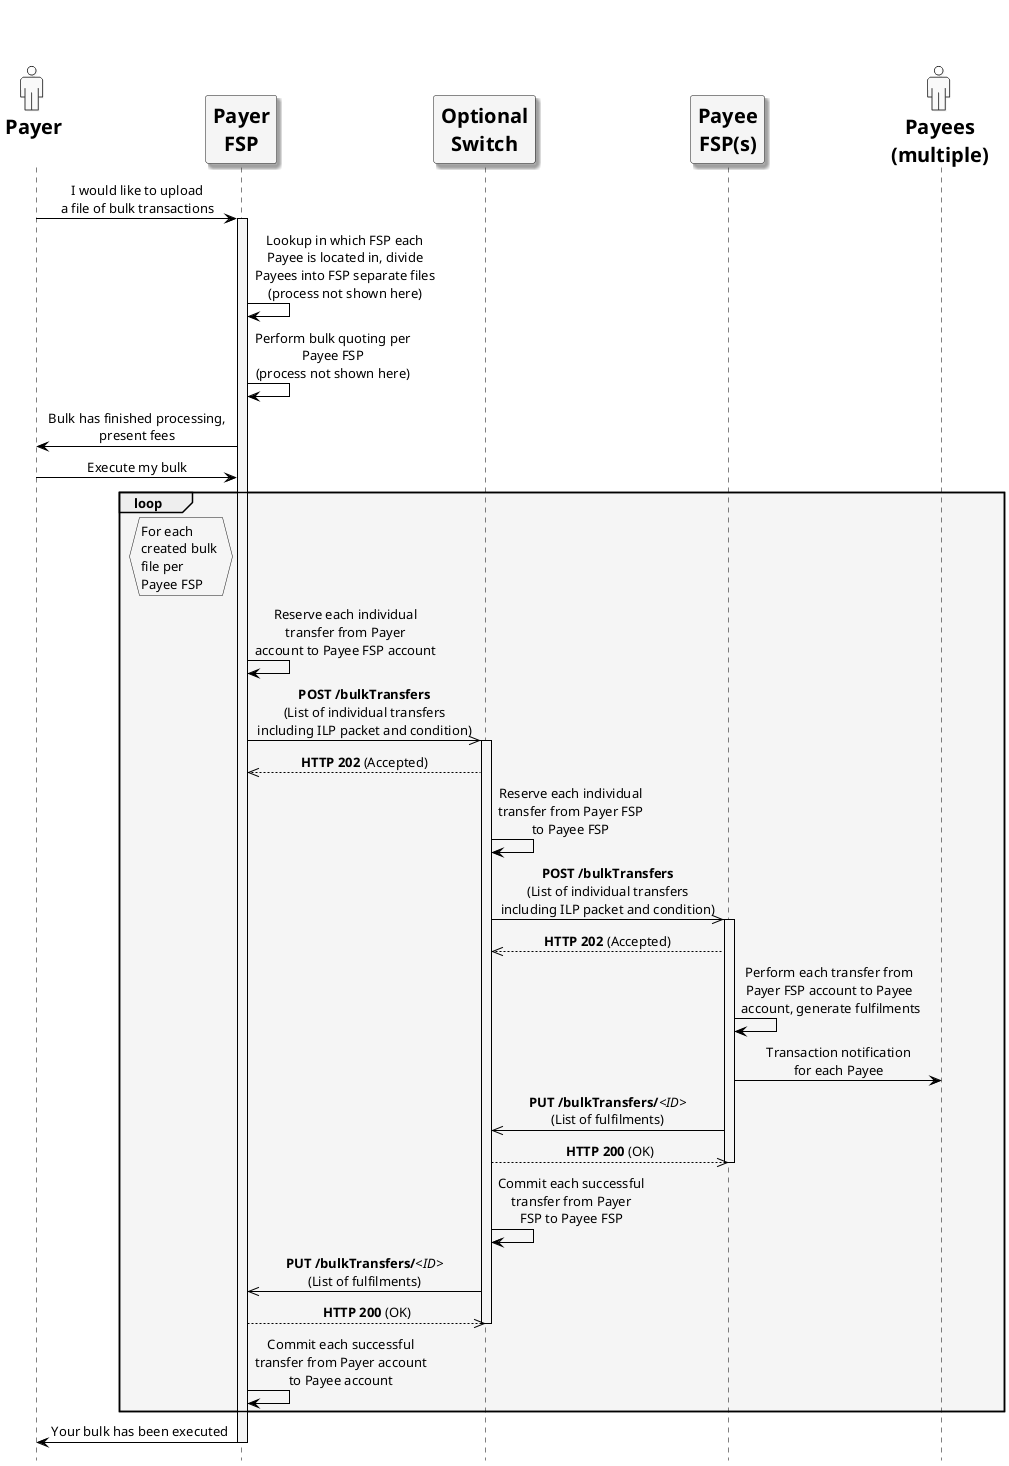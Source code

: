/'*****
License
--------------
Copyright © 2017 Bill & Melinda Gates Foundation
The Mojaloop files are made available by the Bill & Melinda Gates Foundation under the Apache License, Version 2.0 (the "License") and you may not use these files except in compliance with the License. You may obtain a copy of the License at
http://www.apache.org/licenses/LICENSE-2.0
Unless required by applicable law or agreed to in writing, the Mojaloop files are distributed on an "AS IS" BASIS, WITHOUT WARRANTIES OR CONDITIONS OF ANY KIND, either express or implied. See the License for the specific language governing permissions and limitations under the License.
Contributors
--------------
This is the official list of the Mojaloop project contributors for this file.
Names of the original copyright holders (individuals or organizations)
should be listed with a '*' in the first column. People who have
contributed from an organization can be listed under the organization
that actually holds the copyright for their contributions (see the
Gates Foundation organization for an example). Those individuals should have
their names indented and be marked with a '-'. Email address can be added
optionally within square brackets <email>.
* Gates Foundation

- Name Surname <name.surname@gatesfoundation.com>
--------------
******'/

@startuml

' define actor image
sprite $actor [25x48/16] {
  0000000000010000000000000
  0000000006CAC910000000000
  0000000095101292000000000
  0000000651000119000000000
  0000000B10000018400000000
  0000001A10000016600000000
  0000000B10000017510000000
  000000083100001A210000000
  0000000191000176110000000
  000000003A866A61100000000
  0000000000466211100000000
  0003333333334443333310000
  0088888888888888888892000
  0821111111111111111118200
  8311111111111111111111A00
  A111111111111111111111A20
  A111111111111111111111A20
  A111111111111111111111A20
  A111111111111111111111A20
  A111111111111111111111A20
  A111111111111111111111A20
  A111111111111111111111A20
  A111111111111111111111A20
  A111551111111111138111A20
  A111661111111111139111A20
  A211661111111111139111A20
  A211661111111111139111A20
  A211661111161111139111A20
  A2116611111A2111139111A20
  A2116611111A2111139111A20
  A2116611111A2111139111A20
  A7669611111A211113A666B20
  36669611111A211113A666610
  00016611111A2111139111110
  00006611111A2111139100000
  00006611111A2111139100000
  00006611111A2111139100000
  00006611111A2111139100000
  00006611111A2111139100000
  00006611111A2111139100000
  00006611111A2111139100000
  00006611111A2111139100000
  00006611111A2111139100000
  00006611111A2111139100000
  00006966666B7666679100000
  0000266666666666664100000
  0000000111111111111100000
  0000000000000000000000000
}

' declaring skinparam
skinparam sequenceMessageAlign center
skinparam shadowing false
skinparam defaultFontName Verdana
skinparam monochrome true
skinparam SequenceLifeLineBackgroundColor WhiteSmoke
skinparam SequenceLifeLineBorderColor Black
skinparam ActorFontStyle Bold
skinparam ActorFontSize 20
skinparam ParticipantFontStyle Bold
skinparam ParticipantFontSize 20
skinparam ParticipantBackgroundColor WhiteSmoke
skinparam ArrowColor Black

skinparam actor {
  Bordercolor none
  Backgroundcolor none
  shadowing false
}

skinparam participant {
  shadowing true
}

hide footbox

' declare title
' title Example bulk transfer process

' Actor Keys:
' participant - FSP(Payer/Payee(s)) and Switch
' actor - Payer/Payee(s)

' declare actors
actor "<$actor>\nPayer\n" as Payer
participant "Payer\nFSP" as PayerFSP
participant "Optional\nSwitch" as Switch
participant "Payee\nFSP(s)" as PayeeFSP
actor "<$actor>\nPayees\n(multiple)" as Payee

' start flow
Payer -> PayerFSP: I would like to upload\na file of bulk transactions
activate PayerFSP
PayerFSP -> PayerFSP: Lookup in which FSP each\nPayee is located in, divide\nPayees into FSP separate files\n(process not shown here)
PayerFSP -> PayerFSP: Perform bulk quoting per\nPayee FSP\n(process not shown here)
Payer <- PayerFSP: Bulk has finished processing,\npresent fees
Payer -> PayerFSP: Execute my bulk
Loop #OldLace
  hnote left of PayerFSP #OldLace
    For each 
    created bulk 
    file per 
    Payee FSP
  end hnote
  PayerFSP -> PayerFSP: Reserve each individual\ntransfer from Payer\naccount to Payee FSP account
  PayerFSP ->> Switch: **POST /bulkTransfers**\n(List of individual transfers\nincluding ILP packet and condition)
  activate Switch
  PayerFSP <<-- Switch: **HTTP 202** (Accepted)
  Switch -> Switch: Reserve each individual\ntransfer from Payer FSP\nto Payee FSP
  Switch ->> PayeeFSP: **POST /bulkTransfers**\n(List of individual transfers\nincluding ILP packet and condition)
  activate PayeeFSP
  Switch <<-- PayeeFSP: **HTTP 202** (Accepted)
  PayeeFSP -> PayeeFSP: Perform each transfer from \nPayer FSP account to Payee \naccount, generate fulfilments
  PayeeFSP -> Payee: Transaction notification\nfor each Payee
  Switch <<- PayeeFSP: **PUT /bulkTransfers/**<i><ID></i>\n(List of fulfilments)
  Switch -->> PayeeFSP: **HTTP 200** (OK)
  deactivate PayeeFSP
  Switch -> Switch: Commit each successful\ntransfer from Payer\nFSP to Payee FSP
  PayerFSP <<- Switch: **PUT /bulkTransfers/**<i><ID></i>\n(List of fulfilments)
  PayerFSP -->> Switch: **HTTP 200** (OK)
  deactivate Switch
  PayerFSP -> PayerFSP: Commit each successful\ntransfer from Payer account\nto Payee account
end Loop
Payer <- PayerFSP: Your bulk has been executed
deactivate PayerFSP
@enduml
